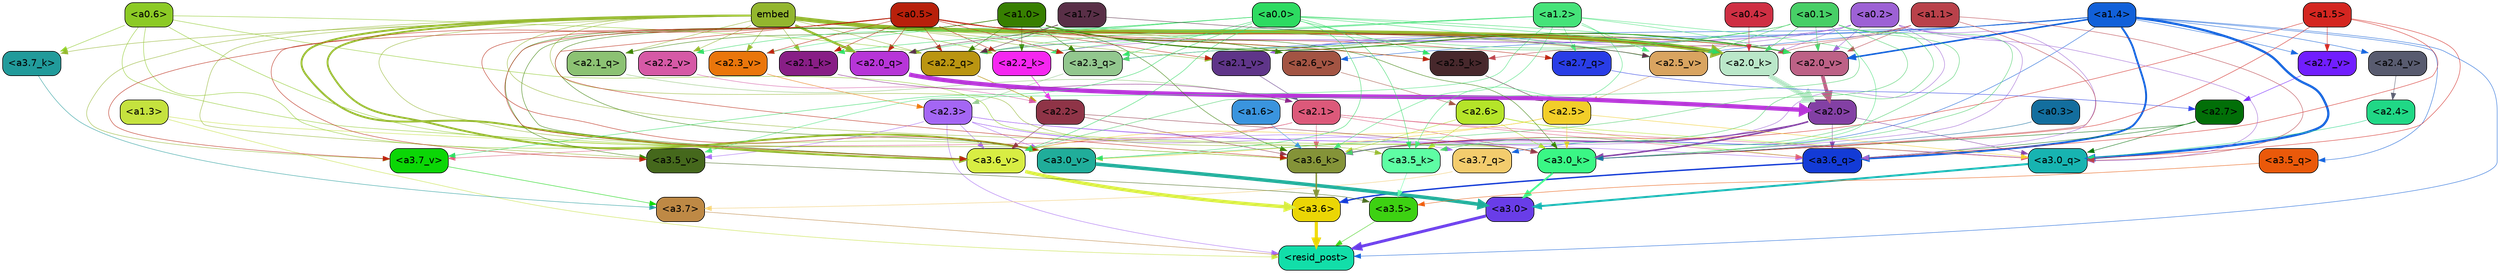 strict digraph "" {
	graph [bgcolor=transparent,
		layout=dot,
		overlap=false,
		splines=true
	];
	"<a3.7>"	[color=black,
		fillcolor="#be8945",
		fontname=Helvetica,
		shape=box,
		style="filled, rounded"];
	"<resid_post>"	[color=black,
		fillcolor="#12dea9",
		fontname=Helvetica,
		shape=box,
		style="filled, rounded"];
	"<a3.7>" -> "<resid_post>"	[color="#be8945",
		penwidth=0.6239100098609924];
	"<a3.6>"	[color=black,
		fillcolor="#ebd605",
		fontname=Helvetica,
		shape=box,
		style="filled, rounded"];
	"<a3.6>" -> "<resid_post>"	[color="#ebd605",
		penwidth=4.569062113761902];
	"<a3.5>"	[color=black,
		fillcolor="#3dd112",
		fontname=Helvetica,
		shape=box,
		style="filled, rounded"];
	"<a3.5>" -> "<resid_post>"	[color="#3dd112",
		penwidth=0.6];
	"<a3.0>"	[color=black,
		fillcolor="#693de8",
		fontname=Helvetica,
		shape=box,
		style="filled, rounded"];
	"<a3.0>" -> "<resid_post>"	[color="#693de8",
		penwidth=4.283544182777405];
	"<a2.3>"	[color=black,
		fillcolor="#a466f4",
		fontname=Helvetica,
		shape=box,
		style="filled, rounded"];
	"<a2.3>" -> "<resid_post>"	[color="#a466f4",
		penwidth=0.6];
	"<a3.7_q>"	[color=black,
		fillcolor="#f3cc6d",
		fontname=Helvetica,
		shape=box,
		style="filled, rounded"];
	"<a2.3>" -> "<a3.7_q>"	[color="#a466f4",
		penwidth=0.6];
	"<a3.6_q>"	[color=black,
		fillcolor="#133bd6",
		fontname=Helvetica,
		shape=box,
		style="filled, rounded"];
	"<a2.3>" -> "<a3.6_q>"	[color="#a466f4",
		penwidth=0.6];
	"<a3.0_q>"	[color=black,
		fillcolor="#17b4b1",
		fontname=Helvetica,
		shape=box,
		style="filled, rounded"];
	"<a2.3>" -> "<a3.0_q>"	[color="#a466f4",
		penwidth=0.6];
	"<a3.0_k>"	[color=black,
		fillcolor="#3af785",
		fontname=Helvetica,
		shape=box,
		style="filled, rounded"];
	"<a2.3>" -> "<a3.0_k>"	[color="#a466f4",
		penwidth=0.6];
	"<a3.6_v>"	[color=black,
		fillcolor="#d8ed43",
		fontname=Helvetica,
		shape=box,
		style="filled, rounded"];
	"<a2.3>" -> "<a3.6_v>"	[color="#a466f4",
		penwidth=0.6];
	"<a3.5_v>"	[color=black,
		fillcolor="#45681c",
		fontname=Helvetica,
		shape=box,
		style="filled, rounded"];
	"<a2.3>" -> "<a3.5_v>"	[color="#a466f4",
		penwidth=0.6];
	"<a3.0_v>"	[color=black,
		fillcolor="#20ad9a",
		fontname=Helvetica,
		shape=box,
		style="filled, rounded"];
	"<a2.3>" -> "<a3.0_v>"	[color="#a466f4",
		penwidth=0.6];
	"<a1.4>"	[color=black,
		fillcolor="#1160d9",
		fontname=Helvetica,
		shape=box,
		style="filled, rounded"];
	"<a1.4>" -> "<resid_post>"	[color="#1160d9",
		penwidth=0.6];
	"<a1.4>" -> "<a3.7_q>"	[color="#1160d9",
		penwidth=0.6];
	"<a1.4>" -> "<a3.6_q>"	[color="#1160d9",
		penwidth=2.7934007048606873];
	"<a3.5_q>"	[color=black,
		fillcolor="#ea590a",
		fontname=Helvetica,
		shape=box,
		style="filled, rounded"];
	"<a1.4>" -> "<a3.5_q>"	[color="#1160d9",
		penwidth=0.6];
	"<a1.4>" -> "<a3.0_q>"	[color="#1160d9",
		penwidth=3.340754985809326];
	"<a2.3_q>"	[color=black,
		fillcolor="#92c78e",
		fontname=Helvetica,
		shape=box,
		style="filled, rounded"];
	"<a1.4>" -> "<a2.3_q>"	[color="#1160d9",
		penwidth=0.6];
	"<a2.7_v>"	[color=black,
		fillcolor="#711efe",
		fontname=Helvetica,
		shape=box,
		style="filled, rounded"];
	"<a1.4>" -> "<a2.7_v>"	[color="#1160d9",
		penwidth=0.6];
	"<a2.6_v>"	[color=black,
		fillcolor="#a35443",
		fontname=Helvetica,
		shape=box,
		style="filled, rounded"];
	"<a1.4>" -> "<a2.6_v>"	[color="#1160d9",
		penwidth=0.6];
	"<a2.5_v>"	[color=black,
		fillcolor="#d9a460",
		fontname=Helvetica,
		shape=box,
		style="filled, rounded"];
	"<a1.4>" -> "<a2.5_v>"	[color="#1160d9",
		penwidth=0.6];
	"<a2.4_v>"	[color=black,
		fillcolor="#585b6f",
		fontname=Helvetica,
		shape=box,
		style="filled, rounded"];
	"<a1.4>" -> "<a2.4_v>"	[color="#1160d9",
		penwidth=0.6];
	"<a2.1_v>"	[color=black,
		fillcolor="#5f3589",
		fontname=Helvetica,
		shape=box,
		style="filled, rounded"];
	"<a1.4>" -> "<a2.1_v>"	[color="#1160d9",
		penwidth=0.6];
	"<a2.0_v>"	[color=black,
		fillcolor="#bd6186",
		fontname=Helvetica,
		shape=box,
		style="filled, rounded"];
	"<a1.4>" -> "<a2.0_v>"	[color="#1160d9",
		penwidth=2.268759250640869];
	"<a1.3>"	[color=black,
		fillcolor="#c5e23e",
		fontname=Helvetica,
		shape=box,
		style="filled, rounded"];
	"<a1.3>" -> "<resid_post>"	[color="#c5e23e",
		penwidth=0.6];
	"<a1.3>" -> "<a3.6_v>"	[color="#c5e23e",
		penwidth=0.6];
	"<a3.7_q>" -> "<a3.7>"	[color="#f3cc6d",
		penwidth=0.6];
	"<a3.6_q>" -> "<a3.6>"	[color="#133bd6",
		penwidth=2.0347584784030914];
	"<a3.5_q>" -> "<a3.5>"	[color="#ea590a",
		penwidth=0.6];
	"<a3.0_q>" -> "<a3.0>"	[color="#17b4b1",
		penwidth=2.8635367155075073];
	"<a3.7_k>"	[color=black,
		fillcolor="#219b9b",
		fontname=Helvetica,
		shape=box,
		style="filled, rounded"];
	"<a3.7_k>" -> "<a3.7>"	[color="#219b9b",
		penwidth=0.6];
	"<a3.6_k>"	[color=black,
		fillcolor="#849338",
		fontname=Helvetica,
		shape=box,
		style="filled, rounded"];
	"<a3.6_k>" -> "<a3.6>"	[color="#849338",
		penwidth=2.1760786175727844];
	"<a3.5_k>"	[color=black,
		fillcolor="#5efea4",
		fontname=Helvetica,
		shape=box,
		style="filled, rounded"];
	"<a3.5_k>" -> "<a3.5>"	[color="#5efea4",
		penwidth=0.6];
	"<a3.0_k>" -> "<a3.0>"	[color="#3af785",
		penwidth=2.632905662059784];
	"<a3.7_v>"	[color=black,
		fillcolor="#0bd606",
		fontname=Helvetica,
		shape=box,
		style="filled, rounded"];
	"<a3.7_v>" -> "<a3.7>"	[color="#0bd606",
		penwidth=0.6];
	"<a3.6_v>" -> "<a3.6>"	[color="#d8ed43",
		penwidth=4.981305837631226];
	"<a3.5_v>" -> "<a3.5>"	[color="#45681c",
		penwidth=0.6];
	"<a3.0_v>" -> "<a3.0>"	[color="#20ad9a",
		penwidth=5.168330669403076];
	"<a2.7>"	[color=black,
		fillcolor="#026f08",
		fontname=Helvetica,
		shape=box,
		style="filled, rounded"];
	"<a2.7>" -> "<a3.6_q>"	[color="#026f08",
		penwidth=0.6];
	"<a2.7>" -> "<a3.0_q>"	[color="#026f08",
		penwidth=0.6];
	"<a2.7>" -> "<a3.0_k>"	[color="#026f08",
		penwidth=0.6];
	"<a2.6>"	[color=black,
		fillcolor="#b5e429",
		fontname=Helvetica,
		shape=box,
		style="filled, rounded"];
	"<a2.6>" -> "<a3.6_q>"	[color="#b5e429",
		penwidth=0.6];
	"<a2.6>" -> "<a3.0_q>"	[color="#b5e429",
		penwidth=0.6];
	"<a2.6>" -> "<a3.6_k>"	[color="#b5e429",
		penwidth=0.6];
	"<a2.6>" -> "<a3.5_k>"	[color="#b5e429",
		penwidth=0.6];
	"<a2.6>" -> "<a3.0_k>"	[color="#b5e429",
		penwidth=0.6];
	"<a2.1>"	[color=black,
		fillcolor="#dc597a",
		fontname=Helvetica,
		shape=box,
		style="filled, rounded"];
	"<a2.1>" -> "<a3.6_q>"	[color="#dc597a",
		penwidth=0.6];
	"<a2.1>" -> "<a3.0_q>"	[color="#dc597a",
		penwidth=0.6];
	"<a2.1>" -> "<a3.6_k>"	[color="#dc597a",
		penwidth=0.6];
	"<a2.1>" -> "<a3.0_k>"	[color="#dc597a",
		penwidth=0.6];
	"<a2.1>" -> "<a3.7_v>"	[color="#dc597a",
		penwidth=0.6];
	"<a2.1>" -> "<a3.6_v>"	[color="#dc597a",
		penwidth=0.6];
	"<a2.0>"	[color=black,
		fillcolor="#8340a4",
		fontname=Helvetica,
		shape=box,
		style="filled, rounded"];
	"<a2.0>" -> "<a3.6_q>"	[color="#8340a4",
		penwidth=0.6];
	"<a2.0>" -> "<a3.0_q>"	[color="#8340a4",
		penwidth=0.6];
	"<a2.0>" -> "<a3.6_k>"	[color="#8340a4",
		penwidth=1.6382827460765839];
	"<a2.0>" -> "<a3.0_k>"	[color="#8340a4",
		penwidth=2.161143198609352];
	"<a1.5>"	[color=black,
		fillcolor="#d42620",
		fontname=Helvetica,
		shape=box,
		style="filled, rounded"];
	"<a1.5>" -> "<a3.6_q>"	[color="#d42620",
		penwidth=0.6];
	"<a1.5>" -> "<a3.0_q>"	[color="#d42620",
		penwidth=0.6];
	"<a1.5>" -> "<a3.6_k>"	[color="#d42620",
		penwidth=0.6];
	"<a1.5>" -> "<a3.0_k>"	[color="#d42620",
		penwidth=0.6];
	"<a1.5>" -> "<a2.7_v>"	[color="#d42620",
		penwidth=0.6];
	"<a0.2>"	[color=black,
		fillcolor="#9d61d5",
		fontname=Helvetica,
		shape=box,
		style="filled, rounded"];
	"<a0.2>" -> "<a3.6_q>"	[color="#9d61d5",
		penwidth=0.6];
	"<a0.2>" -> "<a3.0_q>"	[color="#9d61d5",
		penwidth=0.6];
	"<a0.2>" -> "<a3.6_k>"	[color="#9d61d5",
		penwidth=0.6];
	"<a0.2>" -> "<a3.0_k>"	[color="#9d61d5",
		penwidth=0.6];
	"<a2.2_q>"	[color=black,
		fillcolor="#ba9511",
		fontname=Helvetica,
		shape=box,
		style="filled, rounded"];
	"<a0.2>" -> "<a2.2_q>"	[color="#9d61d5",
		penwidth=0.6];
	"<a2.2_k>"	[color=black,
		fillcolor="#f526f0",
		fontname=Helvetica,
		shape=box,
		style="filled, rounded"];
	"<a0.2>" -> "<a2.2_k>"	[color="#9d61d5",
		penwidth=0.6];
	"<a2.0_k>"	[color=black,
		fillcolor="#bae7c9",
		fontname=Helvetica,
		shape=box,
		style="filled, rounded"];
	"<a0.2>" -> "<a2.0_k>"	[color="#9d61d5",
		penwidth=0.6];
	"<a0.2>" -> "<a2.1_v>"	[color="#9d61d5",
		penwidth=0.6];
	"<a0.2>" -> "<a2.0_v>"	[color="#9d61d5",
		penwidth=0.6];
	"<a2.5>"	[color=black,
		fillcolor="#f2ce29",
		fontname=Helvetica,
		shape=box,
		style="filled, rounded"];
	"<a2.5>" -> "<a3.0_q>"	[color="#f2ce29",
		penwidth=0.6];
	"<a2.5>" -> "<a3.0_k>"	[color="#f2ce29",
		penwidth=0.6];
	"<a2.5>" -> "<a3.6_v>"	[color="#f2ce29",
		penwidth=0.6];
	"<a2.5>" -> "<a3.0_v>"	[color="#f2ce29",
		penwidth=0.6];
	"<a2.4>"	[color=black,
		fillcolor="#20d886",
		fontname=Helvetica,
		shape=box,
		style="filled, rounded"];
	"<a2.4>" -> "<a3.0_q>"	[color="#20d886",
		penwidth=0.6];
	"<a1.1>"	[color=black,
		fillcolor="#b9414a",
		fontname=Helvetica,
		shape=box,
		style="filled, rounded"];
	"<a1.1>" -> "<a3.0_q>"	[color="#b9414a",
		penwidth=0.6];
	"<a1.1>" -> "<a3.0_k>"	[color="#b9414a",
		penwidth=0.6];
	"<a2.5_k>"	[color=black,
		fillcolor="#47282c",
		fontname=Helvetica,
		shape=box,
		style="filled, rounded"];
	"<a1.1>" -> "<a2.5_k>"	[color="#b9414a",
		penwidth=0.6];
	"<a1.1>" -> "<a2.0_k>"	[color="#b9414a",
		penwidth=0.6];
	"<a1.1>" -> "<a2.0_v>"	[color="#b9414a",
		penwidth=0.6];
	"<a0.6>"	[color=black,
		fillcolor="#8cca25",
		fontname=Helvetica,
		shape=box,
		style="filled, rounded"];
	"<a0.6>" -> "<a3.7_k>"	[color="#8cca25",
		penwidth=0.6];
	"<a0.6>" -> "<a3.6_k>"	[color="#8cca25",
		penwidth=0.6];
	"<a0.6>" -> "<a3.0_k>"	[color="#8cca25",
		penwidth=0.6];
	"<a0.6>" -> "<a3.6_v>"	[color="#8cca25",
		penwidth=0.6];
	"<a0.6>" -> "<a3.0_v>"	[color="#8cca25",
		penwidth=0.6];
	"<a0.6>" -> "<a2.2_q>"	[color="#8cca25",
		penwidth=0.6];
	embed	[color=black,
		fillcolor="#93b62e",
		fontname=Helvetica,
		shape=box,
		style="filled, rounded"];
	embed -> "<a3.7_k>"	[color="#93b62e",
		penwidth=0.6];
	embed -> "<a3.6_k>"	[color="#93b62e",
		penwidth=0.6];
	embed -> "<a3.5_k>"	[color="#93b62e",
		penwidth=0.6];
	embed -> "<a3.0_k>"	[color="#93b62e",
		penwidth=0.6];
	embed -> "<a3.7_v>"	[color="#93b62e",
		penwidth=0.6];
	embed -> "<a3.6_v>"	[color="#93b62e",
		penwidth=2.7825746536254883];
	embed -> "<a3.5_v>"	[color="#93b62e",
		penwidth=0.6];
	embed -> "<a3.0_v>"	[color="#93b62e",
		penwidth=2.6950180530548096];
	embed -> "<a2.3_q>"	[color="#93b62e",
		penwidth=0.6];
	embed -> "<a2.2_q>"	[color="#93b62e",
		penwidth=0.6];
	"<a2.1_q>"	[color=black,
		fillcolor="#8cc273",
		fontname=Helvetica,
		shape=box,
		style="filled, rounded"];
	embed -> "<a2.1_q>"	[color="#93b62e",
		penwidth=0.6];
	"<a2.0_q>"	[color=black,
		fillcolor="#b735d8",
		fontname=Helvetica,
		shape=box,
		style="filled, rounded"];
	embed -> "<a2.0_q>"	[color="#93b62e",
		penwidth=3.305941343307495];
	embed -> "<a2.5_k>"	[color="#93b62e",
		penwidth=0.6];
	embed -> "<a2.2_k>"	[color="#93b62e",
		penwidth=0.6698317527770996];
	"<a2.1_k>"	[color=black,
		fillcolor="#881e86",
		fontname=Helvetica,
		shape=box,
		style="filled, rounded"];
	embed -> "<a2.1_k>"	[color="#93b62e",
		penwidth=0.6];
	embed -> "<a2.0_k>"	[color="#93b62e",
		penwidth=6.12570995092392];
	embed -> "<a2.6_v>"	[color="#93b62e",
		penwidth=0.6];
	embed -> "<a2.5_v>"	[color="#93b62e",
		penwidth=0.6];
	"<a2.3_v>"	[color=black,
		fillcolor="#ea760b",
		fontname=Helvetica,
		shape=box,
		style="filled, rounded"];
	embed -> "<a2.3_v>"	[color="#93b62e",
		penwidth=0.6];
	"<a2.2_v>"	[color=black,
		fillcolor="#d659a6",
		fontname=Helvetica,
		shape=box,
		style="filled, rounded"];
	embed -> "<a2.2_v>"	[color="#93b62e",
		penwidth=0.6];
	embed -> "<a2.1_v>"	[color="#93b62e",
		penwidth=0.6];
	embed -> "<a2.0_v>"	[color="#93b62e",
		penwidth=0.6];
	"<a2.2>"	[color=black,
		fillcolor="#8f3447",
		fontname=Helvetica,
		shape=box,
		style="filled, rounded"];
	"<a2.2>" -> "<a3.6_k>"	[color="#8f3447",
		penwidth=0.6];
	"<a2.2>" -> "<a3.0_k>"	[color="#8f3447",
		penwidth=0.6];
	"<a2.2>" -> "<a3.6_v>"	[color="#8f3447",
		penwidth=0.6];
	"<a1.6>"	[color=black,
		fillcolor="#3a94de",
		fontname=Helvetica,
		shape=box,
		style="filled, rounded"];
	"<a1.6>" -> "<a3.6_k>"	[color="#3a94de",
		penwidth=0.6];
	"<a1.2>"	[color=black,
		fillcolor="#45e379",
		fontname=Helvetica,
		shape=box,
		style="filled, rounded"];
	"<a1.2>" -> "<a3.6_k>"	[color="#45e379",
		penwidth=0.6];
	"<a1.2>" -> "<a3.5_k>"	[color="#45e379",
		penwidth=0.6];
	"<a1.2>" -> "<a3.0_k>"	[color="#45e379",
		penwidth=0.6];
	"<a1.2>" -> "<a3.5_v>"	[color="#45e379",
		penwidth=0.6];
	"<a2.7_q>"	[color=black,
		fillcolor="#293de6",
		fontname=Helvetica,
		shape=box,
		style="filled, rounded"];
	"<a1.2>" -> "<a2.7_q>"	[color="#45e379",
		penwidth=0.6];
	"<a1.2>" -> "<a2.2_q>"	[color="#45e379",
		penwidth=0.6];
	"<a1.2>" -> "<a2.2_k>"	[color="#45e379",
		penwidth=0.6];
	"<a1.2>" -> "<a2.5_v>"	[color="#45e379",
		penwidth=0.6];
	"<a1.2>" -> "<a2.3_v>"	[color="#45e379",
		penwidth=0.6];
	"<a1.2>" -> "<a2.0_v>"	[color="#45e379",
		penwidth=0.6];
	"<a1.0>"	[color=black,
		fillcolor="#377f00",
		fontname=Helvetica,
		shape=box,
		style="filled, rounded"];
	"<a1.0>" -> "<a3.6_k>"	[color="#377f00",
		penwidth=0.6];
	"<a1.0>" -> "<a3.0_k>"	[color="#377f00",
		penwidth=0.6];
	"<a1.0>" -> "<a3.6_v>"	[color="#377f00",
		penwidth=0.6];
	"<a1.0>" -> "<a3.5_v>"	[color="#377f00",
		penwidth=0.6];
	"<a1.0>" -> "<a3.0_v>"	[color="#377f00",
		penwidth=0.6];
	"<a1.0>" -> "<a2.3_q>"	[color="#377f00",
		penwidth=0.6];
	"<a1.0>" -> "<a2.2_q>"	[color="#377f00",
		penwidth=0.6];
	"<a1.0>" -> "<a2.1_q>"	[color="#377f00",
		penwidth=0.6];
	"<a1.0>" -> "<a2.2_k>"	[color="#377f00",
		penwidth=0.6];
	"<a1.0>" -> "<a2.0_k>"	[color="#377f00",
		penwidth=0.6];
	"<a1.0>" -> "<a2.6_v>"	[color="#377f00",
		penwidth=0.6];
	"<a1.0>" -> "<a2.0_v>"	[color="#377f00",
		penwidth=1.2213096618652344];
	"<a0.5>"	[color=black,
		fillcolor="#b8200b",
		fontname=Helvetica,
		shape=box,
		style="filled, rounded"];
	"<a0.5>" -> "<a3.6_k>"	[color="#b8200b",
		penwidth=0.6];
	"<a0.5>" -> "<a3.7_v>"	[color="#b8200b",
		penwidth=0.6];
	"<a0.5>" -> "<a3.6_v>"	[color="#b8200b",
		penwidth=0.6];
	"<a0.5>" -> "<a3.5_v>"	[color="#b8200b",
		penwidth=0.6];
	"<a0.5>" -> "<a3.0_v>"	[color="#b8200b",
		penwidth=0.6];
	"<a0.5>" -> "<a2.7_q>"	[color="#b8200b",
		penwidth=0.6];
	"<a0.5>" -> "<a2.3_q>"	[color="#b8200b",
		penwidth=0.6];
	"<a0.5>" -> "<a2.2_q>"	[color="#b8200b",
		penwidth=0.6];
	"<a0.5>" -> "<a2.0_q>"	[color="#b8200b",
		penwidth=0.6];
	"<a0.5>" -> "<a2.5_k>"	[color="#b8200b",
		penwidth=0.6];
	"<a0.5>" -> "<a2.2_k>"	[color="#b8200b",
		penwidth=0.6];
	"<a0.5>" -> "<a2.1_k>"	[color="#b8200b",
		penwidth=0.6];
	"<a0.5>" -> "<a2.0_k>"	[color="#b8200b",
		penwidth=0.6900839805603027];
	"<a0.5>" -> "<a2.3_v>"	[color="#b8200b",
		penwidth=0.6];
	"<a0.5>" -> "<a2.1_v>"	[color="#b8200b",
		penwidth=0.6];
	"<a0.5>" -> "<a2.0_v>"	[color="#b8200b",
		penwidth=0.6];
	"<a0.1>"	[color=black,
		fillcolor="#47cf66",
		fontname=Helvetica,
		shape=box,
		style="filled, rounded"];
	"<a0.1>" -> "<a3.6_k>"	[color="#47cf66",
		penwidth=0.6];
	"<a0.1>" -> "<a3.5_k>"	[color="#47cf66",
		penwidth=0.6];
	"<a0.1>" -> "<a3.0_k>"	[color="#47cf66",
		penwidth=0.6];
	"<a0.1>" -> "<a3.6_v>"	[color="#47cf66",
		penwidth=0.6];
	"<a0.1>" -> "<a3.0_v>"	[color="#47cf66",
		penwidth=0.6];
	"<a0.1>" -> "<a2.3_q>"	[color="#47cf66",
		penwidth=0.6];
	"<a0.1>" -> "<a2.2_q>"	[color="#47cf66",
		penwidth=0.6];
	"<a0.1>" -> "<a2.0_k>"	[color="#47cf66",
		penwidth=0.6];
	"<a0.1>" -> "<a2.5_v>"	[color="#47cf66",
		penwidth=0.6];
	"<a0.1>" -> "<a2.0_v>"	[color="#47cf66",
		penwidth=0.6];
	"<a0.0>"	[color=black,
		fillcolor="#2ddb61",
		fontname=Helvetica,
		shape=box,
		style="filled, rounded"];
	"<a0.0>" -> "<a3.5_k>"	[color="#2ddb61",
		penwidth=0.6];
	"<a0.0>" -> "<a3.7_v>"	[color="#2ddb61",
		penwidth=0.6];
	"<a0.0>" -> "<a3.6_v>"	[color="#2ddb61",
		penwidth=0.6];
	"<a0.0>" -> "<a3.0_v>"	[color="#2ddb61",
		penwidth=0.6];
	"<a0.0>" -> "<a2.3_q>"	[color="#2ddb61",
		penwidth=0.6];
	"<a0.0>" -> "<a2.0_q>"	[color="#2ddb61",
		penwidth=0.6];
	"<a0.0>" -> "<a2.5_k>"	[color="#2ddb61",
		penwidth=0.6];
	"<a0.0>" -> "<a2.1_k>"	[color="#2ddb61",
		penwidth=0.6];
	"<a0.0>" -> "<a2.0_k>"	[color="#2ddb61",
		penwidth=0.6];
	"<a0.0>" -> "<a2.5_v>"	[color="#2ddb61",
		penwidth=0.6];
	"<a0.0>" -> "<a2.2_v>"	[color="#2ddb61",
		penwidth=0.6];
	"<a0.0>" -> "<a2.0_v>"	[color="#2ddb61",
		penwidth=0.6];
	"<a0.3>"	[color=black,
		fillcolor="#136e9e",
		fontname=Helvetica,
		shape=box,
		style="filled, rounded"];
	"<a0.3>" -> "<a3.0_k>"	[color="#136e9e",
		penwidth=0.6];
	"<a2.7_q>" -> "<a2.7>"	[color="#293de6",
		penwidth=0.6];
	"<a2.3_q>" -> "<a2.3>"	[color="#92c78e",
		penwidth=0.6];
	"<a2.2_q>" -> "<a2.2>"	[color="#ba9511",
		penwidth=0.7553567886352539];
	"<a2.1_q>" -> "<a2.1>"	[color="#8cc273",
		penwidth=0.6];
	"<a2.0_q>" -> "<a2.0>"	[color="#b735d8",
		penwidth=6.256794691085815];
	"<a2.5_k>" -> "<a2.5>"	[color="#47282c",
		penwidth=0.6];
	"<a2.2_k>" -> "<a2.2>"	[color="#f526f0",
		penwidth=0.8854708671569824];
	"<a2.1_k>" -> "<a2.1>"	[color="#881e86",
		penwidth=0.6];
	"<a2.0_k>" -> "<a2.0>"	[color="#bae7c9",
		penwidth=7.231504917144775];
	"<a2.7_v>" -> "<a2.7>"	[color="#711efe",
		penwidth=0.6];
	"<a2.6_v>" -> "<a2.6>"	[color="#a35443",
		penwidth=0.6];
	"<a2.5_v>" -> "<a2.5>"	[color="#d9a460",
		penwidth=0.6];
	"<a2.4_v>" -> "<a2.4>"	[color="#585b6f",
		penwidth=0.6];
	"<a2.3_v>" -> "<a2.3>"	[color="#ea760b",
		penwidth=0.6];
	"<a2.2_v>" -> "<a2.2>"	[color="#d659a6",
		penwidth=0.6];
	"<a2.1_v>" -> "<a2.1>"	[color="#5f3589",
		penwidth=0.6];
	"<a2.0_v>" -> "<a2.0>"	[color="#bd6186",
		penwidth=5.231471925973892];
	"<a1.7>"	[color=black,
		fillcolor="#592f47",
		fontname=Helvetica,
		shape=box,
		style="filled, rounded"];
	"<a1.7>" -> "<a2.2_q>"	[color="#592f47",
		penwidth=0.6];
	"<a1.7>" -> "<a2.0_q>"	[color="#592f47",
		penwidth=0.6];
	"<a1.7>" -> "<a2.5_v>"	[color="#592f47",
		penwidth=0.6];
	"<a0.4>"	[color=black,
		fillcolor="#cf2f43",
		fontname=Helvetica,
		shape=box,
		style="filled, rounded"];
	"<a0.4>" -> "<a2.0_k>"	[color="#cf2f43",
		penwidth=0.6];
}
